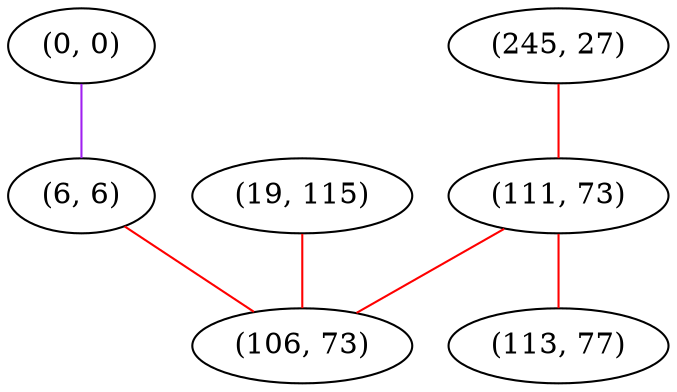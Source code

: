 graph "" {
"(0, 0)";
"(19, 115)";
"(245, 27)";
"(6, 6)";
"(111, 73)";
"(113, 77)";
"(106, 73)";
"(0, 0)" -- "(6, 6)"  [color=purple, key=0, weight=4];
"(19, 115)" -- "(106, 73)"  [color=red, key=0, weight=1];
"(245, 27)" -- "(111, 73)"  [color=red, key=0, weight=1];
"(6, 6)" -- "(106, 73)"  [color=red, key=0, weight=1];
"(111, 73)" -- "(113, 77)"  [color=red, key=0, weight=1];
"(111, 73)" -- "(106, 73)"  [color=red, key=0, weight=1];
}
